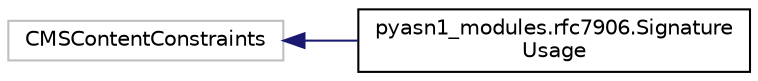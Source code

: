 digraph "Graphical Class Hierarchy"
{
 // LATEX_PDF_SIZE
  edge [fontname="Helvetica",fontsize="10",labelfontname="Helvetica",labelfontsize="10"];
  node [fontname="Helvetica",fontsize="10",shape=record];
  rankdir="LR";
  Node2845 [label="CMSContentConstraints",height=0.2,width=0.4,color="grey75", fillcolor="white", style="filled",tooltip=" "];
  Node2845 -> Node0 [dir="back",color="midnightblue",fontsize="10",style="solid",fontname="Helvetica"];
  Node0 [label="pyasn1_modules.rfc7906.Signature\lUsage",height=0.2,width=0.4,color="black", fillcolor="white", style="filled",URL="$classpyasn1__modules_1_1rfc7906_1_1SignatureUsage.html",tooltip=" "];
}
